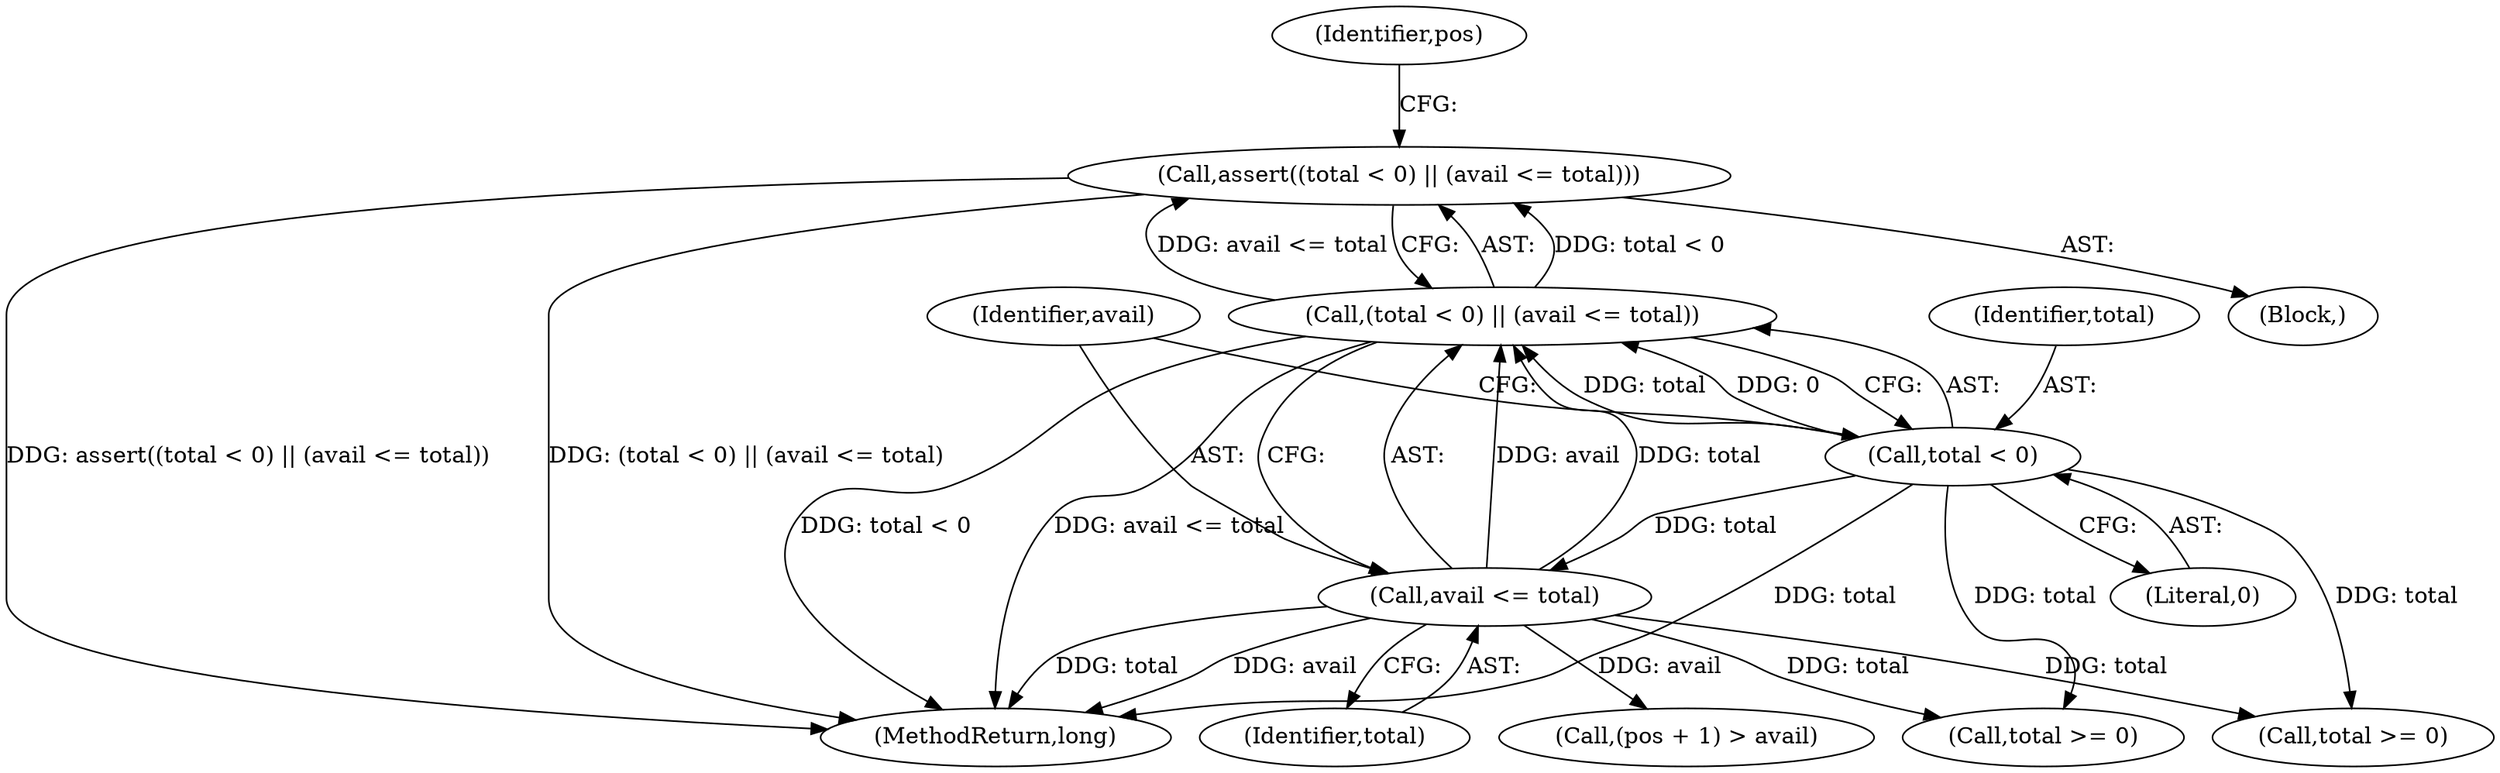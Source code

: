 digraph "0_Android_cc274e2abe8b2a6698a5c47d8aa4bb45f1f9538d_44@API" {
"1000185" [label="(Call,assert((total < 0) || (avail <= total)))"];
"1000186" [label="(Call,(total < 0) || (avail <= total))"];
"1000187" [label="(Call,total < 0)"];
"1000190" [label="(Call,avail <= total)"];
"1000185" [label="(Call,assert((total < 0) || (avail <= total)))"];
"1000122" [label="(Block,)"];
"1000194" [label="(Identifier,pos)"];
"1000603" [label="(MethodReturn,long)"];
"1000227" [label="(Call,(pos + 1) > avail)"];
"1000189" [label="(Literal,0)"];
"1000561" [label="(Call,total >= 0)"];
"1000209" [label="(Call,total >= 0)"];
"1000192" [label="(Identifier,total)"];
"1000191" [label="(Identifier,avail)"];
"1000190" [label="(Call,avail <= total)"];
"1000187" [label="(Call,total < 0)"];
"1000188" [label="(Identifier,total)"];
"1000186" [label="(Call,(total < 0) || (avail <= total))"];
"1000185" -> "1000122"  [label="AST: "];
"1000185" -> "1000186"  [label="CFG: "];
"1000186" -> "1000185"  [label="AST: "];
"1000194" -> "1000185"  [label="CFG: "];
"1000185" -> "1000603"  [label="DDG: (total < 0) || (avail <= total)"];
"1000185" -> "1000603"  [label="DDG: assert((total < 0) || (avail <= total))"];
"1000186" -> "1000185"  [label="DDG: total < 0"];
"1000186" -> "1000185"  [label="DDG: avail <= total"];
"1000186" -> "1000187"  [label="CFG: "];
"1000186" -> "1000190"  [label="CFG: "];
"1000187" -> "1000186"  [label="AST: "];
"1000190" -> "1000186"  [label="AST: "];
"1000186" -> "1000603"  [label="DDG: total < 0"];
"1000186" -> "1000603"  [label="DDG: avail <= total"];
"1000187" -> "1000186"  [label="DDG: total"];
"1000187" -> "1000186"  [label="DDG: 0"];
"1000190" -> "1000186"  [label="DDG: avail"];
"1000190" -> "1000186"  [label="DDG: total"];
"1000187" -> "1000189"  [label="CFG: "];
"1000188" -> "1000187"  [label="AST: "];
"1000189" -> "1000187"  [label="AST: "];
"1000191" -> "1000187"  [label="CFG: "];
"1000187" -> "1000603"  [label="DDG: total"];
"1000187" -> "1000190"  [label="DDG: total"];
"1000187" -> "1000209"  [label="DDG: total"];
"1000187" -> "1000561"  [label="DDG: total"];
"1000190" -> "1000192"  [label="CFG: "];
"1000191" -> "1000190"  [label="AST: "];
"1000192" -> "1000190"  [label="AST: "];
"1000190" -> "1000603"  [label="DDG: avail"];
"1000190" -> "1000603"  [label="DDG: total"];
"1000190" -> "1000209"  [label="DDG: total"];
"1000190" -> "1000227"  [label="DDG: avail"];
"1000190" -> "1000561"  [label="DDG: total"];
}
